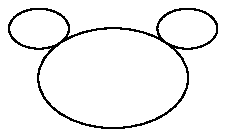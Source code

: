 .PS
ellipse
ellipse ht .2 wid .3 with .se at 1st ellipse.nw
ellipse ht .2 wid .3 with .sw at 1st ellipse.ne
.PE
